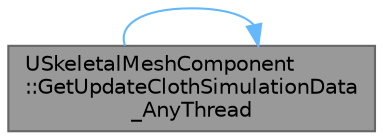 digraph "USkeletalMeshComponent::GetUpdateClothSimulationData_AnyThread"
{
 // INTERACTIVE_SVG=YES
 // LATEX_PDF_SIZE
  bgcolor="transparent";
  edge [fontname=Helvetica,fontsize=10,labelfontname=Helvetica,labelfontsize=10];
  node [fontname=Helvetica,fontsize=10,shape=box,height=0.2,width=0.4];
  rankdir="LR";
  Node1 [id="Node000001",label="USkeletalMeshComponent\l::GetUpdateClothSimulationData\l_AnyThread",height=0.2,width=0.4,color="gray40", fillcolor="grey60", style="filled", fontcolor="black",tooltip="Store cloth simulation data into OutClothSimulData."];
  Node1 -> Node1 [id="edge1_Node000001_Node000001",color="steelblue1",style="solid",tooltip=" "];
}
